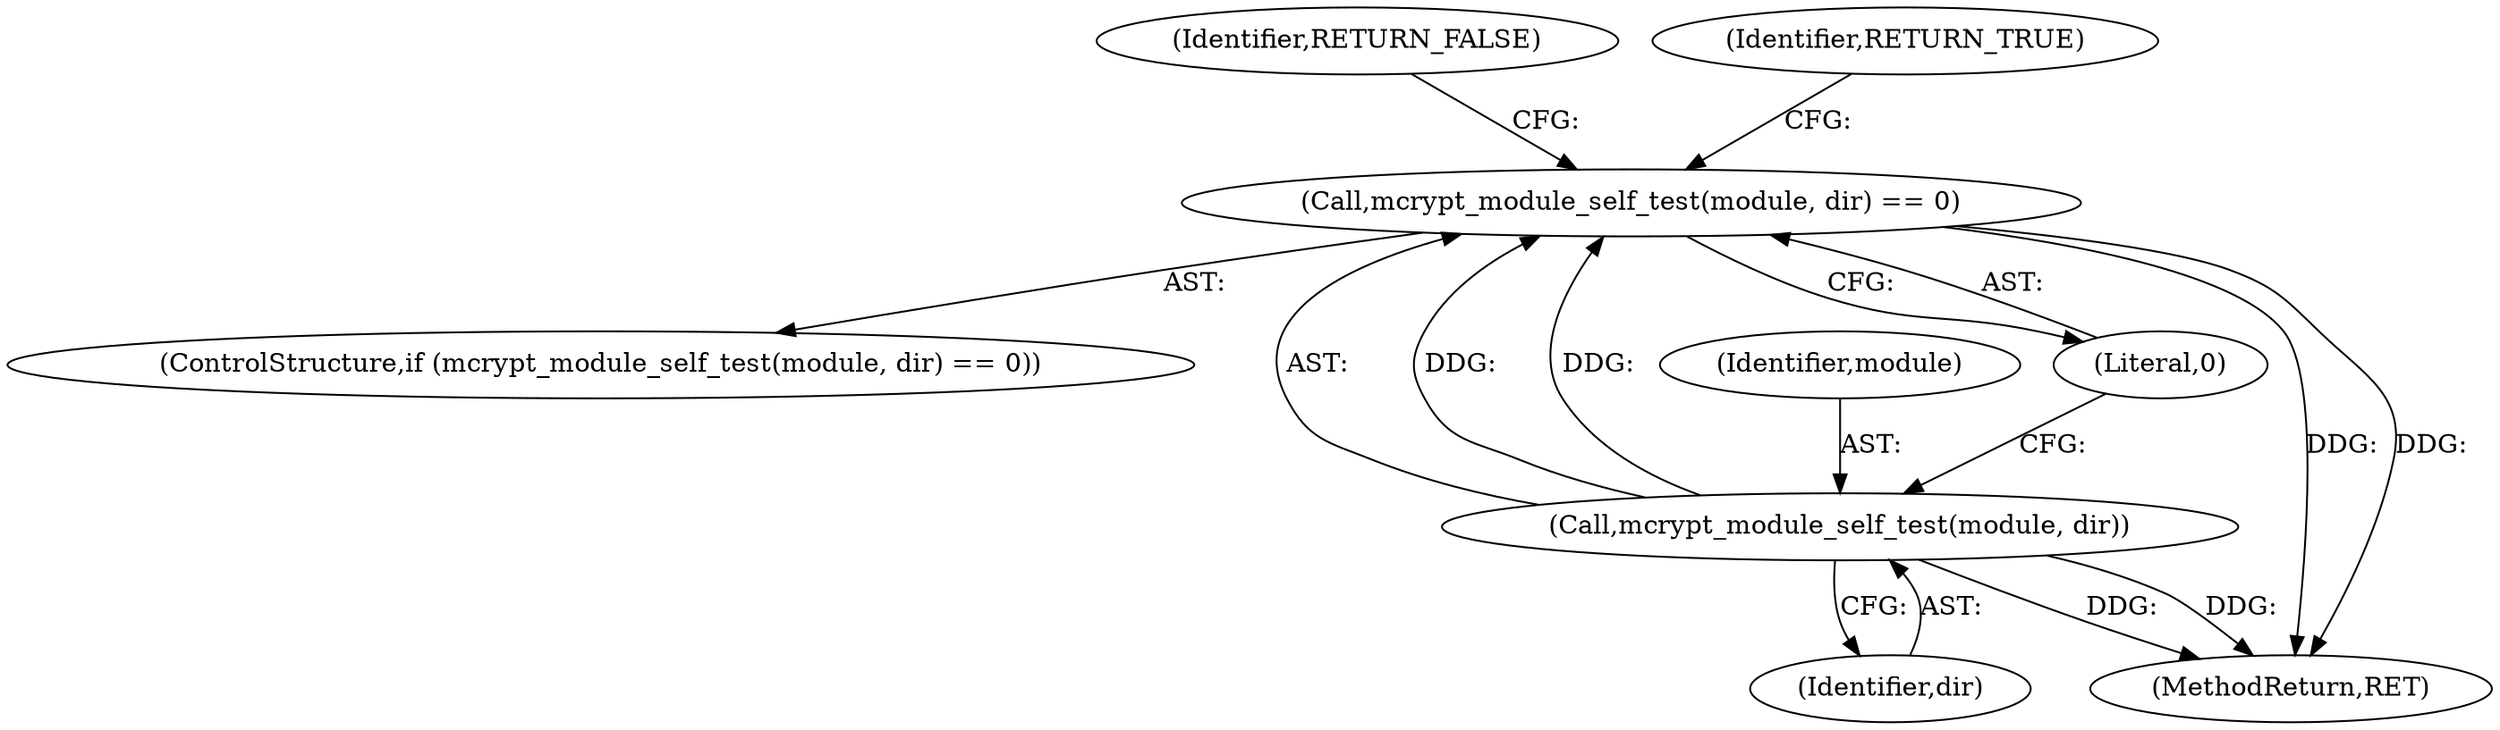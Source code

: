 digraph "0_php-src_6c5211a0cef0cc2854eaa387e0eb036e012904d0?w=1_5@API" {
"1000106" [label="(Call,mcrypt_module_self_test(module, dir) == 0)"];
"1000107" [label="(Call,mcrypt_module_self_test(module, dir))"];
"1000108" [label="(Identifier,module)"];
"1000105" [label="(ControlStructure,if (mcrypt_module_self_test(module, dir) == 0))"];
"1000110" [label="(Literal,0)"];
"1000107" [label="(Call,mcrypt_module_self_test(module, dir))"];
"1000109" [label="(Identifier,dir)"];
"1000116" [label="(MethodReturn,RET)"];
"1000106" [label="(Call,mcrypt_module_self_test(module, dir) == 0)"];
"1000115" [label="(Identifier,RETURN_FALSE)"];
"1000112" [label="(Identifier,RETURN_TRUE)"];
"1000106" -> "1000105"  [label="AST: "];
"1000106" -> "1000110"  [label="CFG: "];
"1000107" -> "1000106"  [label="AST: "];
"1000110" -> "1000106"  [label="AST: "];
"1000112" -> "1000106"  [label="CFG: "];
"1000115" -> "1000106"  [label="CFG: "];
"1000106" -> "1000116"  [label="DDG: "];
"1000106" -> "1000116"  [label="DDG: "];
"1000107" -> "1000106"  [label="DDG: "];
"1000107" -> "1000106"  [label="DDG: "];
"1000107" -> "1000109"  [label="CFG: "];
"1000108" -> "1000107"  [label="AST: "];
"1000109" -> "1000107"  [label="AST: "];
"1000110" -> "1000107"  [label="CFG: "];
"1000107" -> "1000116"  [label="DDG: "];
"1000107" -> "1000116"  [label="DDG: "];
}

